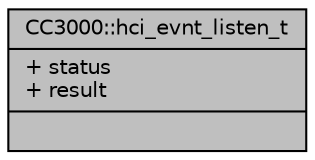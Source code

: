 digraph "CC3000::hci_evnt_listen_t"
{
  edge [fontname="Helvetica",fontsize="10",labelfontname="Helvetica",labelfontsize="10"];
  node [fontname="Helvetica",fontsize="10",shape=record];
  Node1 [label="{CC3000::hci_evnt_listen_t\n|+ status\l+ result\l|}",height=0.2,width=0.4,color="black", fillcolor="grey75", style="filled", fontcolor="black"];
}
